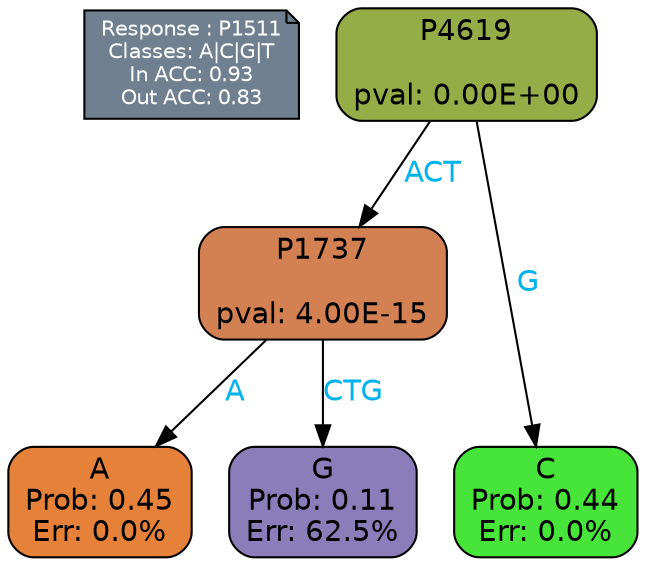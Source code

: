 digraph Tree {
node [shape=box, style="filled, rounded", color="black", fontname=helvetica] ;
graph [ranksep=equally, splines=polylines, bgcolor=transparent, dpi=600] ;
edge [fontname=helvetica] ;
LEGEND [label="Response : P1511
Classes: A|C|G|T
In ACC: 0.93
Out ACC: 0.83
",shape=note,align=left,style=filled,fillcolor="slategray",fontcolor="white",fontsize=10];1 [label="P4619

pval: 0.00E+00", fillcolor="#95ac47"] ;
2 [label="P1737

pval: 4.00E-15", fillcolor="#d38052"] ;
3 [label="A
Prob: 0.45
Err: 0.0%", fillcolor="#e58139"] ;
4 [label="G
Prob: 0.11
Err: 62.5%", fillcolor="#8b7dba"] ;
5 [label="C
Prob: 0.44
Err: 0.0%", fillcolor="#47e539"] ;
1 -> 2 [label="ACT",fontcolor=deepskyblue2] ;
1 -> 5 [label="G",fontcolor=deepskyblue2] ;
2 -> 3 [label="A",fontcolor=deepskyblue2] ;
2 -> 4 [label="CTG",fontcolor=deepskyblue2] ;
{rank = same; 3;4;5;}{rank = same; LEGEND;1;}}